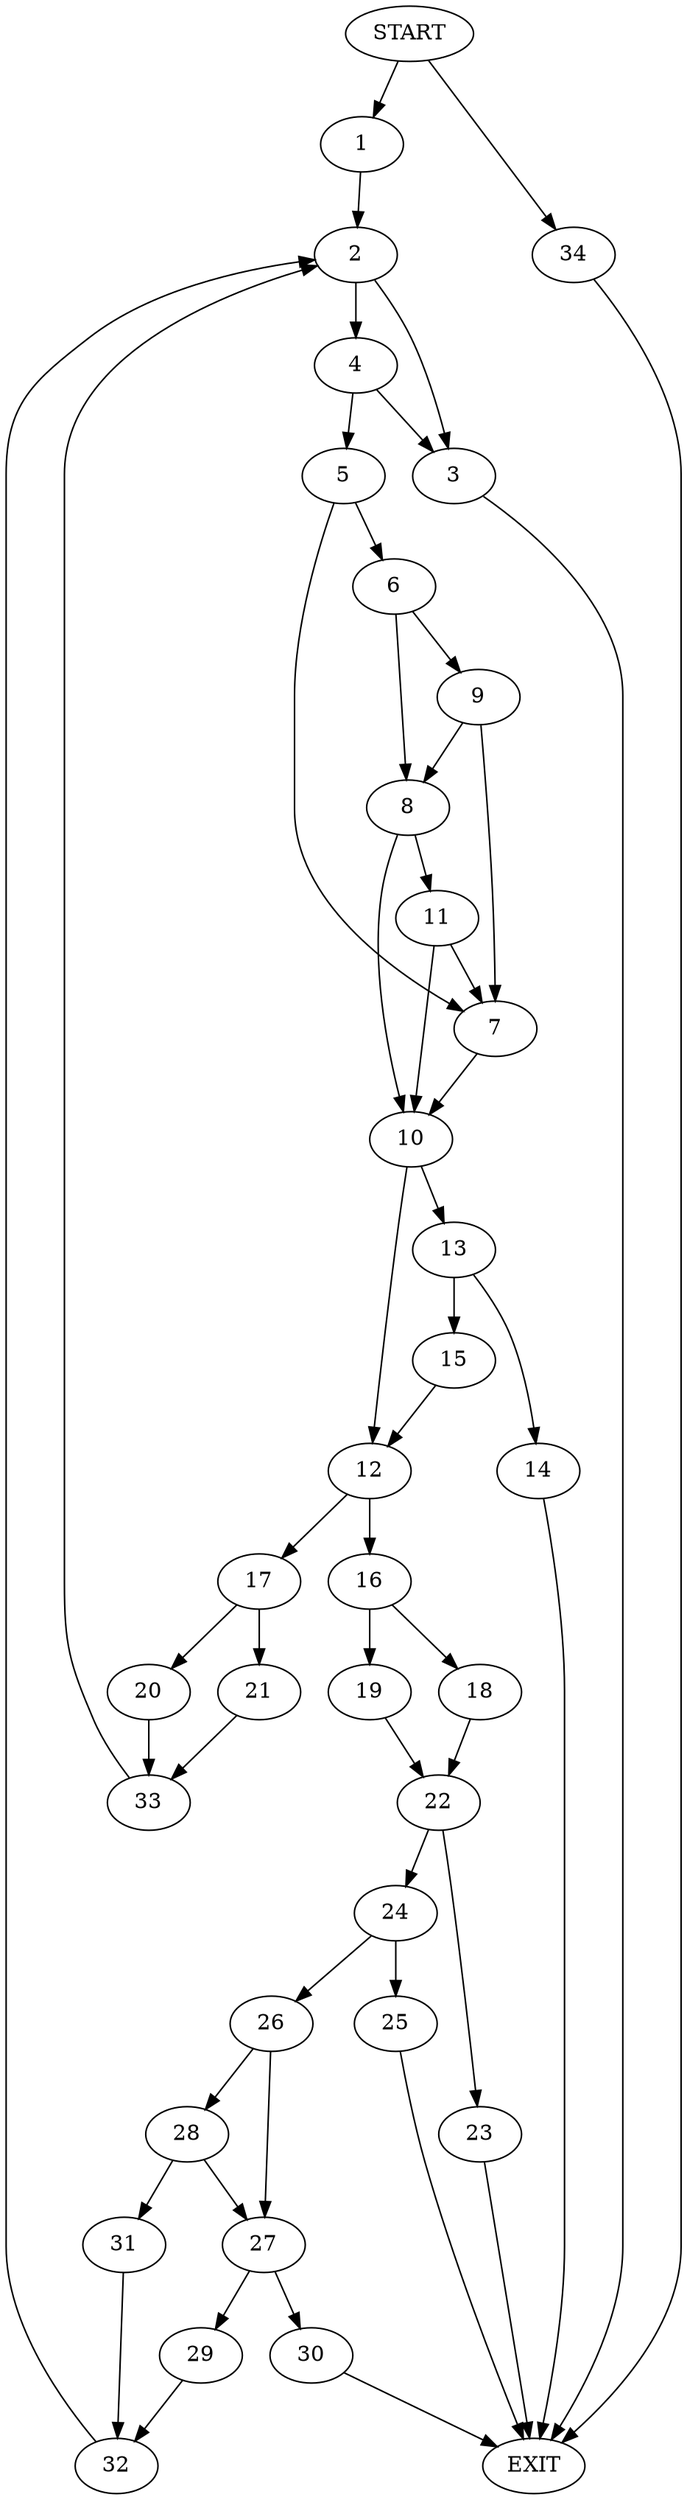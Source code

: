 digraph {
0 [label="START"]
35 [label="EXIT"]
0 -> 1
1 -> 2
2 -> 3
2 -> 4
3 -> 35
4 -> 5
4 -> 3
5 -> 6
5 -> 7
6 -> 8
6 -> 9
7 -> 10
8 -> 11
8 -> 10
9 -> 8
9 -> 7
11 -> 7
11 -> 10
10 -> 12
10 -> 13
13 -> 14
13 -> 15
12 -> 16
12 -> 17
15 -> 12
14 -> 35
16 -> 18
16 -> 19
17 -> 20
17 -> 21
18 -> 22
19 -> 22
22 -> 23
22 -> 24
23 -> 35
24 -> 25
24 -> 26
25 -> 35
26 -> 27
26 -> 28
27 -> 29
27 -> 30
28 -> 27
28 -> 31
31 -> 32
32 -> 2
29 -> 32
30 -> 35
21 -> 33
20 -> 33
33 -> 2
0 -> 34
34 -> 35
}
